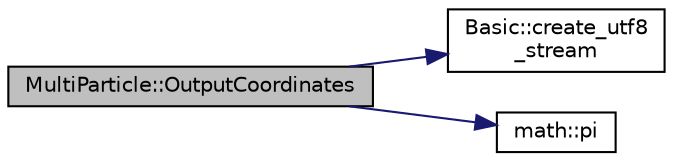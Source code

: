 digraph "MultiParticle::OutputCoordinates"
{
 // LATEX_PDF_SIZE
  edge [fontname="Helvetica",fontsize="10",labelfontname="Helvetica",labelfontsize="10"];
  node [fontname="Helvetica",fontsize="10",shape=record];
  rankdir="LR";
  Node1 [label="MultiParticle::OutputCoordinates",height=0.2,width=0.4,color="black", fillcolor="grey75", style="filled", fontcolor="black",tooltip="引数の時間が1列目になるようなdatファイルとして出力する"];
  Node1 -> Node2 [color="midnightblue",fontsize="10",style="solid",fontname="Helvetica"];
  Node2 [label="Basic::create_utf8\l_stream",height=0.2,width=0.4,color="black", fillcolor="white", style="filled",URL="$classBasic.html#a2d97de6119bf446840d4da38781a218e",tooltip="ファイルの先頭にUTF-8のバイナリデータ（BOM）を書き込む"];
  Node1 -> Node3 [color="midnightblue",fontsize="10",style="solid",fontname="Helvetica"];
  Node3 [label="math::pi",height=0.2,width=0.4,color="black", fillcolor="white", style="filled",URL="$namespacemath.html#adeae9e6c6f768a920a1fde06087749f3",tooltip="円周率 π"];
}
